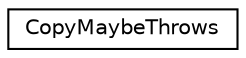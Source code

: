 digraph "Graphical Class Hierarchy"
{
  edge [fontname="Helvetica",fontsize="10",labelfontname="Helvetica",labelfontsize="10"];
  node [fontname="Helvetica",fontsize="10",shape=record];
  rankdir="LR";
  Node0 [label="CopyMaybeThrows",height=0.2,width=0.4,color="black", fillcolor="white", style="filled",URL="$struct_copy_maybe_throws.html"];
}
